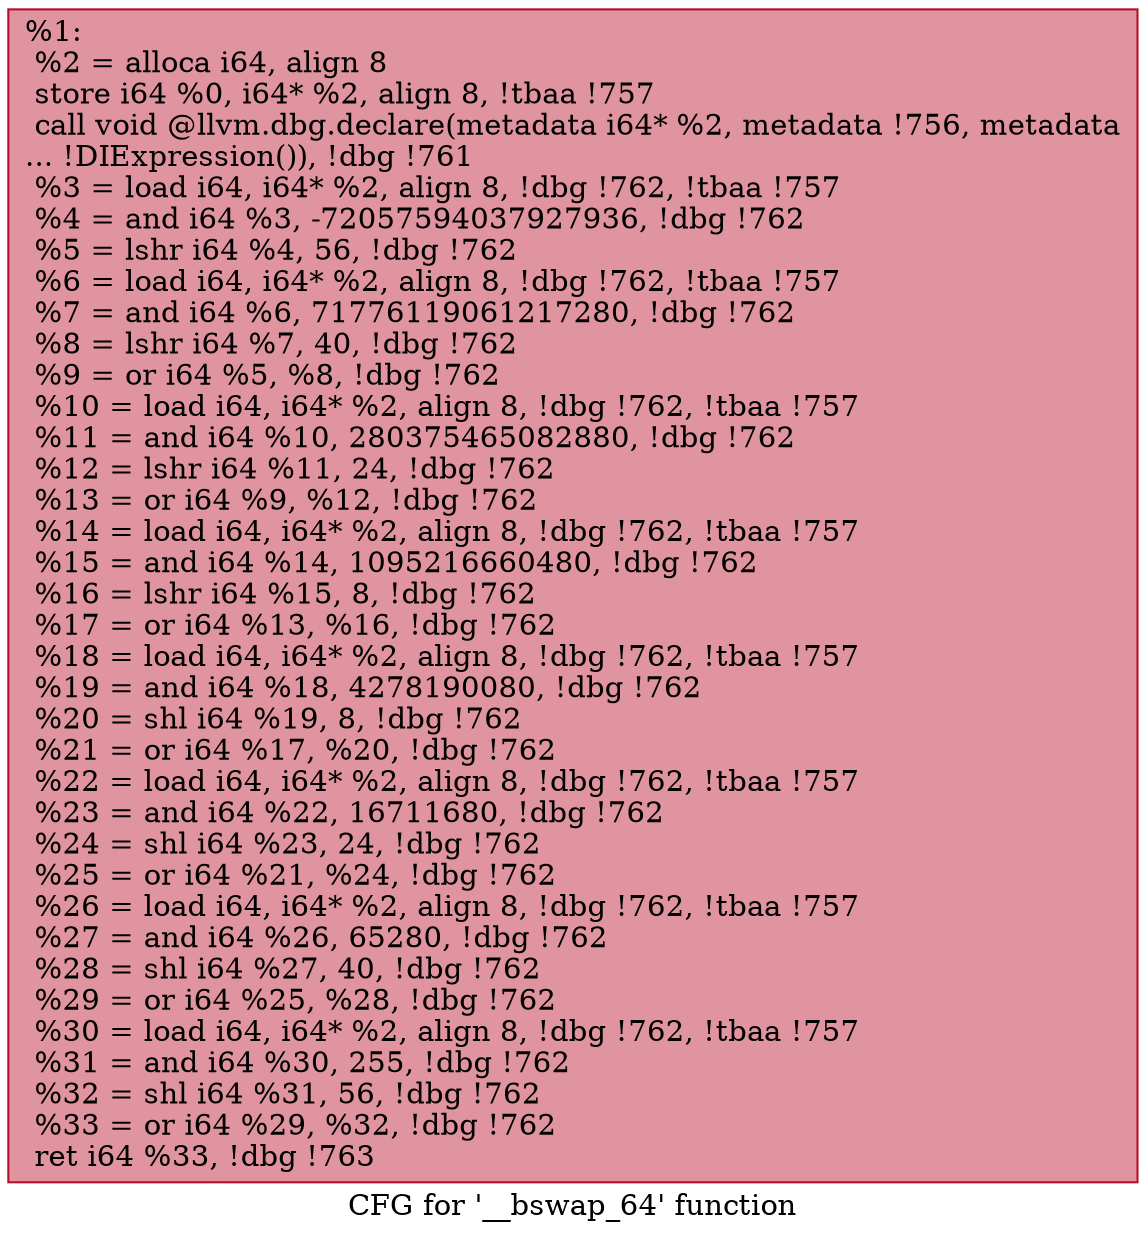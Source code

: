 digraph "CFG for '__bswap_64' function" {
	label="CFG for '__bswap_64' function";

	Node0xb9ee10 [shape=record,color="#b70d28ff", style=filled, fillcolor="#b70d2870",label="{%1:\l  %2 = alloca i64, align 8\l  store i64 %0, i64* %2, align 8, !tbaa !757\l  call void @llvm.dbg.declare(metadata i64* %2, metadata !756, metadata\l... !DIExpression()), !dbg !761\l  %3 = load i64, i64* %2, align 8, !dbg !762, !tbaa !757\l  %4 = and i64 %3, -72057594037927936, !dbg !762\l  %5 = lshr i64 %4, 56, !dbg !762\l  %6 = load i64, i64* %2, align 8, !dbg !762, !tbaa !757\l  %7 = and i64 %6, 71776119061217280, !dbg !762\l  %8 = lshr i64 %7, 40, !dbg !762\l  %9 = or i64 %5, %8, !dbg !762\l  %10 = load i64, i64* %2, align 8, !dbg !762, !tbaa !757\l  %11 = and i64 %10, 280375465082880, !dbg !762\l  %12 = lshr i64 %11, 24, !dbg !762\l  %13 = or i64 %9, %12, !dbg !762\l  %14 = load i64, i64* %2, align 8, !dbg !762, !tbaa !757\l  %15 = and i64 %14, 1095216660480, !dbg !762\l  %16 = lshr i64 %15, 8, !dbg !762\l  %17 = or i64 %13, %16, !dbg !762\l  %18 = load i64, i64* %2, align 8, !dbg !762, !tbaa !757\l  %19 = and i64 %18, 4278190080, !dbg !762\l  %20 = shl i64 %19, 8, !dbg !762\l  %21 = or i64 %17, %20, !dbg !762\l  %22 = load i64, i64* %2, align 8, !dbg !762, !tbaa !757\l  %23 = and i64 %22, 16711680, !dbg !762\l  %24 = shl i64 %23, 24, !dbg !762\l  %25 = or i64 %21, %24, !dbg !762\l  %26 = load i64, i64* %2, align 8, !dbg !762, !tbaa !757\l  %27 = and i64 %26, 65280, !dbg !762\l  %28 = shl i64 %27, 40, !dbg !762\l  %29 = or i64 %25, %28, !dbg !762\l  %30 = load i64, i64* %2, align 8, !dbg !762, !tbaa !757\l  %31 = and i64 %30, 255, !dbg !762\l  %32 = shl i64 %31, 56, !dbg !762\l  %33 = or i64 %29, %32, !dbg !762\l  ret i64 %33, !dbg !763\l}"];
}
